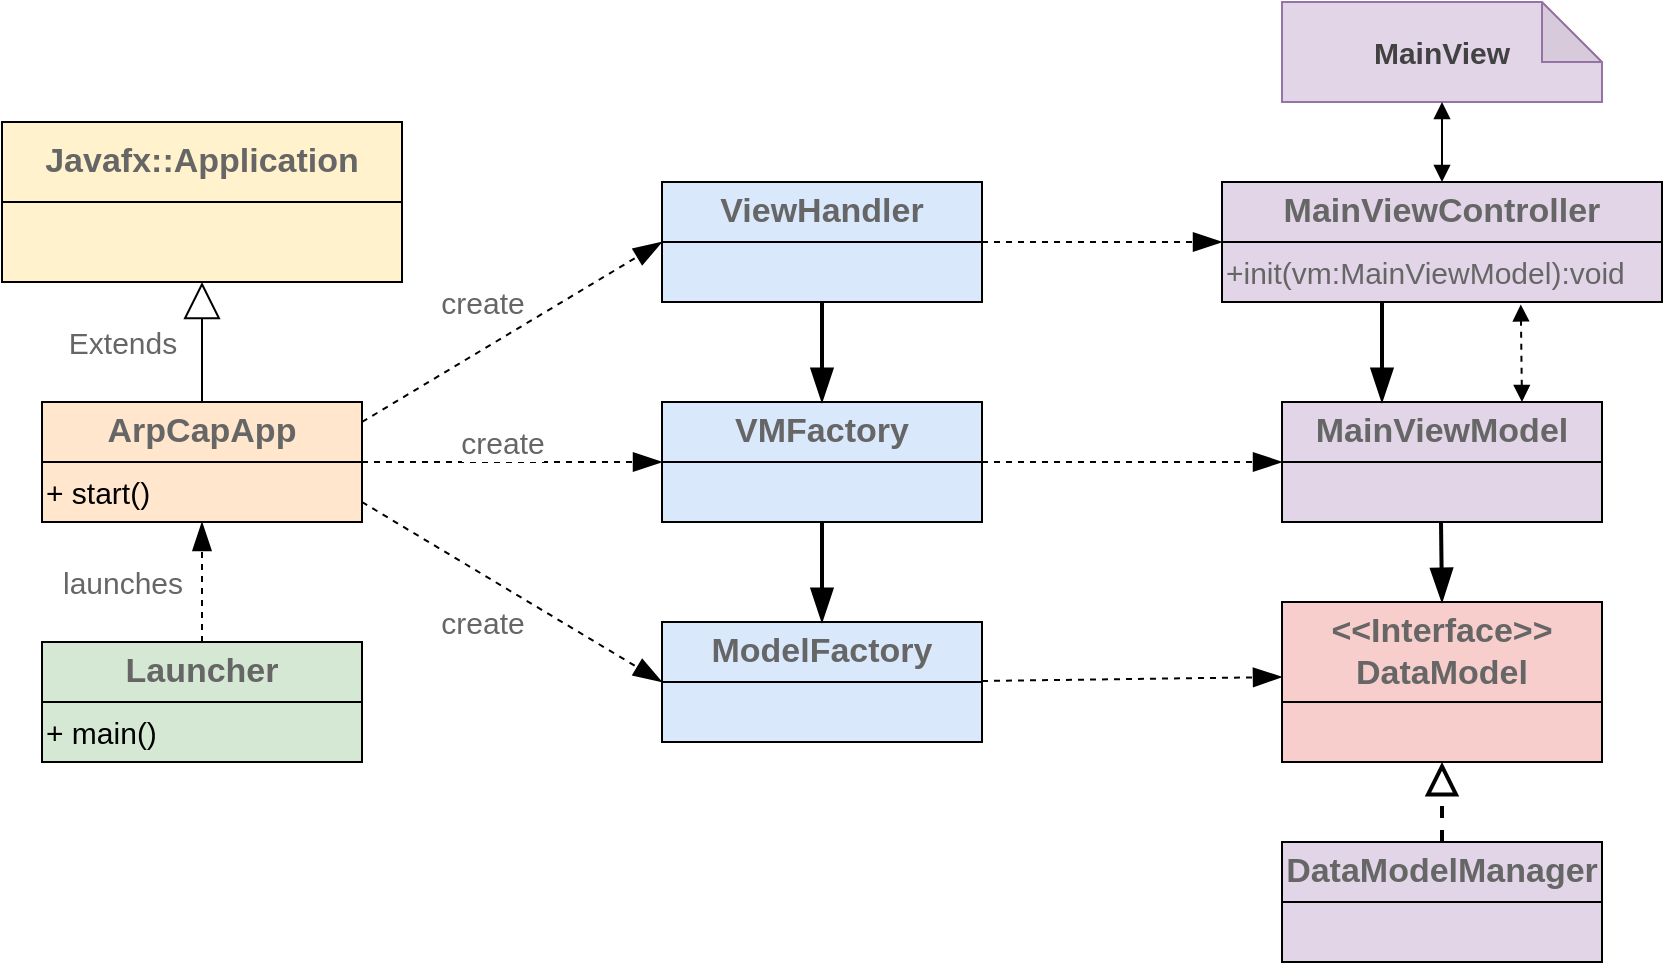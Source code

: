 <mxfile version="14.6.6" type="github">
  <diagram id="1iApkuaFD9m0gxRXavx3" name="Page-1">
    <mxGraphModel dx="1894" dy="1256" grid="1" gridSize="10" guides="1" tooltips="1" connect="1" arrows="1" fold="1" page="1" pageScale="1" pageWidth="1654" pageHeight="2336" math="0" shadow="0">
      <root>
        <mxCell id="0" />
        <mxCell id="1" parent="0" />
        <mxCell id="iZpSTczj3GWh2BJUJCLs-98" value="" style="group;fillColor=#fff2cc;strokeColor=#d6b656;" vertex="1" connectable="0" parent="1">
          <mxGeometry x="360" y="300" width="200" height="80" as="geometry" />
        </mxCell>
        <mxCell id="iZpSTczj3GWh2BJUJCLs-96" value="&lt;span style=&quot;font-size: 17px ; font-weight: 700&quot;&gt;Javafx::Application&lt;/span&gt;" style="rounded=0;whiteSpace=wrap;html=1;shadow=0;dashed=0;fontSize=15;fontColor=#666666;strokeColor=#000000;strokeWidth=1;fillColor=inherit;gradientColor=inherit;" vertex="1" parent="iZpSTczj3GWh2BJUJCLs-98">
          <mxGeometry width="200" height="40" as="geometry" />
        </mxCell>
        <mxCell id="iZpSTczj3GWh2BJUJCLs-97" value="" style="rounded=0;whiteSpace=wrap;html=1;shadow=0;dashed=0;fontSize=15;fontColor=#666666;strokeColor=#000000;strokeWidth=1;fillColor=inherit;gradientColor=inherit;" vertex="1" parent="iZpSTczj3GWh2BJUJCLs-98">
          <mxGeometry y="40" width="200" height="40" as="geometry" />
        </mxCell>
        <mxCell id="iZpSTczj3GWh2BJUJCLs-102" value="" style="group;fillColor=#ffe6cc;strokeColor=#d79b00;" vertex="1" connectable="0" parent="1">
          <mxGeometry x="380" y="440" width="160" height="60" as="geometry" />
        </mxCell>
        <mxCell id="iZpSTczj3GWh2BJUJCLs-100" value="&lt;span style=&quot;font-size: 17px ; font-weight: 700&quot;&gt;ArpCapApp&lt;/span&gt;" style="rounded=0;whiteSpace=wrap;html=1;shadow=0;dashed=0;fontSize=15;fontColor=#666666;strokeColor=#000000;strokeWidth=1;fillColor=inherit;gradientColor=inherit;" vertex="1" parent="iZpSTczj3GWh2BJUJCLs-102">
          <mxGeometry width="160" height="30" as="geometry" />
        </mxCell>
        <mxCell id="iZpSTczj3GWh2BJUJCLs-101" value="&lt;span style=&quot;color: rgb(0 , 0 , 0)&quot;&gt;+ start()&lt;/span&gt;" style="rounded=0;whiteSpace=wrap;html=1;shadow=0;dashed=0;fontSize=15;fontColor=#666666;strokeColor=#000000;strokeWidth=1;fillColor=inherit;gradientColor=inherit;align=left;" vertex="1" parent="iZpSTczj3GWh2BJUJCLs-102">
          <mxGeometry y="30" width="160" height="30" as="geometry" />
        </mxCell>
        <mxCell id="iZpSTczj3GWh2BJUJCLs-107" value="Extends" style="endArrow=block;endSize=16;endFill=0;html=1;fontSize=15;fontColor=#666666;entryX=0.5;entryY=1;entryDx=0;entryDy=0;" edge="1" parent="iZpSTczj3GWh2BJUJCLs-102" target="iZpSTczj3GWh2BJUJCLs-97">
          <mxGeometry y="40" width="160" relative="1" as="geometry">
            <mxPoint x="80" as="sourcePoint" />
            <mxPoint x="240" as="targetPoint" />
            <mxPoint as="offset" />
          </mxGeometry>
        </mxCell>
        <mxCell id="iZpSTczj3GWh2BJUJCLs-103" value="" style="group;fillColor=#d5e8d4;strokeColor=#82b366;" vertex="1" connectable="0" parent="1">
          <mxGeometry x="380" y="560" width="160" height="60" as="geometry" />
        </mxCell>
        <mxCell id="iZpSTczj3GWh2BJUJCLs-104" value="&lt;span style=&quot;font-size: 17px ; font-weight: 700&quot;&gt;Launcher&lt;/span&gt;" style="rounded=0;whiteSpace=wrap;html=1;shadow=0;dashed=0;fontSize=15;fontColor=#666666;strokeColor=#000000;strokeWidth=1;fillColor=inherit;gradientColor=inherit;" vertex="1" parent="iZpSTczj3GWh2BJUJCLs-103">
          <mxGeometry width="160" height="30" as="geometry" />
        </mxCell>
        <mxCell id="iZpSTczj3GWh2BJUJCLs-105" value="&lt;span style=&quot;color: rgb(0 , 0 , 0)&quot;&gt;+ main()&lt;/span&gt;" style="rounded=0;whiteSpace=wrap;html=1;shadow=0;dashed=0;fontSize=15;fontColor=#666666;strokeColor=#000000;strokeWidth=1;fillColor=inherit;gradientColor=inherit;align=left;" vertex="1" parent="iZpSTczj3GWh2BJUJCLs-103">
          <mxGeometry y="30" width="160" height="30" as="geometry" />
        </mxCell>
        <mxCell id="iZpSTczj3GWh2BJUJCLs-94" value="" style="endArrow=blockThin;dashed=1;endFill=1;endSize=12;html=1;fontSize=15;fontColor=#666666;entryX=0.5;entryY=1;entryDx=0;entryDy=0;" edge="1" parent="iZpSTczj3GWh2BJUJCLs-103" target="iZpSTczj3GWh2BJUJCLs-101">
          <mxGeometry width="160" relative="1" as="geometry">
            <mxPoint x="80" as="sourcePoint" />
            <mxPoint x="220" y="10" as="targetPoint" />
          </mxGeometry>
        </mxCell>
        <mxCell id="iZpSTczj3GWh2BJUJCLs-95" value="launches" style="edgeLabel;html=1;align=center;verticalAlign=middle;resizable=0;points=[];fontSize=15;fontColor=#666666;" vertex="1" connectable="0" parent="iZpSTczj3GWh2BJUJCLs-94">
          <mxGeometry x="-0.406" y="-2" relative="1" as="geometry">
            <mxPoint x="-42" y="-12" as="offset" />
          </mxGeometry>
        </mxCell>
        <mxCell id="iZpSTczj3GWh2BJUJCLs-108" value="" style="group;fillColor=#dae8fc;strokeColor=#6c8ebf;" vertex="1" connectable="0" parent="1">
          <mxGeometry x="690" y="330" width="160" height="60" as="geometry" />
        </mxCell>
        <mxCell id="iZpSTczj3GWh2BJUJCLs-109" value="&lt;span style=&quot;font-size: 17px ; font-weight: 700&quot;&gt;ViewHandler&lt;/span&gt;" style="rounded=0;whiteSpace=wrap;html=1;shadow=0;dashed=0;fontSize=15;fontColor=#666666;strokeColor=#000000;strokeWidth=1;fillColor=inherit;gradientColor=inherit;" vertex="1" parent="iZpSTczj3GWh2BJUJCLs-108">
          <mxGeometry width="160" height="30" as="geometry" />
        </mxCell>
        <mxCell id="iZpSTczj3GWh2BJUJCLs-110" value="" style="rounded=0;whiteSpace=wrap;html=1;shadow=0;dashed=0;fontSize=15;fontColor=#666666;strokeColor=#000000;strokeWidth=1;fillColor=inherit;gradientColor=inherit;align=left;" vertex="1" parent="iZpSTczj3GWh2BJUJCLs-108">
          <mxGeometry y="30" width="160" height="30" as="geometry" />
        </mxCell>
        <mxCell id="iZpSTczj3GWh2BJUJCLs-115" value="" style="group;fillColor=#dae8fc;strokeColor=#6c8ebf;" vertex="1" connectable="0" parent="1">
          <mxGeometry x="690" y="440" width="160" height="60" as="geometry" />
        </mxCell>
        <mxCell id="iZpSTczj3GWh2BJUJCLs-116" value="&lt;span style=&quot;font-size: 17px ; font-weight: 700&quot;&gt;VMFactory&lt;/span&gt;" style="rounded=0;whiteSpace=wrap;html=1;shadow=0;dashed=0;fontSize=15;fontColor=#666666;strokeColor=#000000;strokeWidth=1;fillColor=inherit;gradientColor=inherit;" vertex="1" parent="iZpSTczj3GWh2BJUJCLs-115">
          <mxGeometry width="160" height="30" as="geometry" />
        </mxCell>
        <mxCell id="iZpSTczj3GWh2BJUJCLs-117" value="" style="rounded=0;whiteSpace=wrap;html=1;shadow=0;dashed=0;fontSize=15;fontColor=#666666;strokeColor=#000000;strokeWidth=1;fillColor=inherit;gradientColor=inherit;align=left;" vertex="1" parent="iZpSTczj3GWh2BJUJCLs-115">
          <mxGeometry y="30" width="160" height="30" as="geometry" />
        </mxCell>
        <mxCell id="iZpSTczj3GWh2BJUJCLs-118" value="" style="group;fillColor=#dae8fc;strokeColor=#6c8ebf;" vertex="1" connectable="0" parent="1">
          <mxGeometry x="690" y="550" width="160" height="60" as="geometry" />
        </mxCell>
        <mxCell id="iZpSTczj3GWh2BJUJCLs-119" value="&lt;span style=&quot;font-size: 17px ; font-weight: 700&quot;&gt;ModelFactory&lt;/span&gt;" style="rounded=0;whiteSpace=wrap;html=1;shadow=0;dashed=0;fontSize=15;fontColor=#666666;strokeColor=#000000;strokeWidth=1;fillColor=inherit;gradientColor=inherit;" vertex="1" parent="iZpSTczj3GWh2BJUJCLs-118">
          <mxGeometry width="160" height="30" as="geometry" />
        </mxCell>
        <mxCell id="iZpSTczj3GWh2BJUJCLs-120" value="" style="rounded=0;whiteSpace=wrap;html=1;shadow=0;dashed=0;fontSize=15;fontColor=#666666;strokeColor=#000000;strokeWidth=1;fillColor=inherit;gradientColor=inherit;align=left;" vertex="1" parent="iZpSTczj3GWh2BJUJCLs-118">
          <mxGeometry y="30" width="160" height="30" as="geometry" />
        </mxCell>
        <mxCell id="iZpSTczj3GWh2BJUJCLs-121" value="create" style="endArrow=blockThin;endSize=12;dashed=1;html=1;fontSize=15;fontColor=#666666;entryX=0;entryY=0;entryDx=0;entryDy=0;endFill=1;" edge="1" parent="1" target="iZpSTczj3GWh2BJUJCLs-110">
          <mxGeometry x="-0.059" y="21" width="160" relative="1" as="geometry">
            <mxPoint x="540" y="450" as="sourcePoint" />
            <mxPoint x="700" y="450" as="targetPoint" />
            <mxPoint as="offset" />
          </mxGeometry>
        </mxCell>
        <mxCell id="iZpSTczj3GWh2BJUJCLs-122" value="create" style="endArrow=blockThin;endSize=12;dashed=1;html=1;fontSize=15;fontColor=#666666;endFill=1;" edge="1" parent="1">
          <mxGeometry x="-0.067" y="10" width="160" relative="1" as="geometry">
            <mxPoint x="540" y="470" as="sourcePoint" />
            <mxPoint x="690" y="470" as="targetPoint" />
            <mxPoint as="offset" />
          </mxGeometry>
        </mxCell>
        <mxCell id="iZpSTczj3GWh2BJUJCLs-123" value="create" style="endArrow=blockThin;endSize=12;dashed=1;html=1;fontSize=15;fontColor=#666666;entryX=0;entryY=1;entryDx=0;entryDy=0;endFill=1;" edge="1" parent="1" target="iZpSTczj3GWh2BJUJCLs-119">
          <mxGeometry x="-0.059" y="-21" width="160" relative="1" as="geometry">
            <mxPoint x="540" y="490" as="sourcePoint" />
            <mxPoint x="700" y="490" as="targetPoint" />
            <mxPoint as="offset" />
          </mxGeometry>
        </mxCell>
        <mxCell id="iZpSTczj3GWh2BJUJCLs-124" value="&lt;b&gt;&lt;font color=&quot;#424242&quot;&gt;MainView&lt;/font&gt;&lt;/b&gt;" style="shape=note;whiteSpace=wrap;html=1;backgroundOutline=1;darkOpacity=0.05;shadow=0;dashed=0;fontSize=15;strokeColor=#9673a6;strokeWidth=1;fillColor=#e1d5e7;" vertex="1" parent="1">
          <mxGeometry x="1000" y="240" width="160" height="50" as="geometry" />
        </mxCell>
        <mxCell id="iZpSTczj3GWh2BJUJCLs-125" value="" style="group;fillColor=#e1d5e7;strokeColor=#9673a6;" vertex="1" connectable="0" parent="1">
          <mxGeometry x="970" y="330" width="220" height="60" as="geometry" />
        </mxCell>
        <mxCell id="iZpSTczj3GWh2BJUJCLs-126" value="&lt;span style=&quot;font-size: 17px ; font-weight: 700&quot;&gt;MainViewController&lt;/span&gt;" style="rounded=0;whiteSpace=wrap;html=1;shadow=0;dashed=0;fontSize=15;fontColor=#666666;strokeColor=#000000;strokeWidth=1;fillColor=inherit;gradientColor=inherit;" vertex="1" parent="iZpSTczj3GWh2BJUJCLs-125">
          <mxGeometry width="220" height="30" as="geometry" />
        </mxCell>
        <mxCell id="iZpSTczj3GWh2BJUJCLs-127" value="+init(vm:MainViewModel):void" style="rounded=0;whiteSpace=wrap;html=1;shadow=0;dashed=0;fontSize=15;fontColor=#666666;strokeColor=#000000;strokeWidth=1;fillColor=inherit;gradientColor=inherit;align=left;" vertex="1" parent="iZpSTczj3GWh2BJUJCLs-125">
          <mxGeometry y="30" width="220" height="30" as="geometry" />
        </mxCell>
        <mxCell id="iZpSTczj3GWh2BJUJCLs-128" value="" style="group;fillColor=#e1d5e7;strokeColor=#9673a6;" vertex="1" connectable="0" parent="1">
          <mxGeometry x="1000" y="440" width="160" height="60" as="geometry" />
        </mxCell>
        <mxCell id="iZpSTczj3GWh2BJUJCLs-129" value="&lt;span style=&quot;font-size: 17px ; font-weight: 700&quot;&gt;MainViewModel&lt;/span&gt;" style="rounded=0;whiteSpace=wrap;html=1;shadow=0;dashed=0;fontSize=15;fontColor=#666666;strokeColor=#000000;strokeWidth=1;fillColor=inherit;gradientColor=inherit;" vertex="1" parent="iZpSTczj3GWh2BJUJCLs-128">
          <mxGeometry width="160" height="30" as="geometry" />
        </mxCell>
        <mxCell id="iZpSTczj3GWh2BJUJCLs-130" value="" style="rounded=0;whiteSpace=wrap;html=1;shadow=0;dashed=0;fontSize=15;fontColor=#666666;strokeColor=#000000;strokeWidth=1;fillColor=inherit;gradientColor=inherit;align=left;" vertex="1" parent="iZpSTczj3GWh2BJUJCLs-128">
          <mxGeometry y="30" width="160" height="30" as="geometry" />
        </mxCell>
        <mxCell id="iZpSTczj3GWh2BJUJCLs-137" value="" style="group;fillColor=#f8cecc;strokeColor=#b85450;" vertex="1" connectable="0" parent="1">
          <mxGeometry x="1000" y="540" width="160" height="80" as="geometry" />
        </mxCell>
        <mxCell id="iZpSTczj3GWh2BJUJCLs-132" value="&lt;span style=&quot;font-size: 17px&quot;&gt;&lt;b&gt;&amp;lt;&amp;lt;Interface&amp;gt;&amp;gt;&lt;br&gt;DataModel&lt;br&gt;&lt;/b&gt;&lt;/span&gt;" style="rounded=0;whiteSpace=wrap;html=1;shadow=0;dashed=0;fontSize=15;fontColor=#666666;strokeColor=#000000;strokeWidth=1;fillColor=inherit;gradientColor=inherit;" vertex="1" parent="iZpSTczj3GWh2BJUJCLs-137">
          <mxGeometry width="160" height="50" as="geometry" />
        </mxCell>
        <mxCell id="iZpSTczj3GWh2BJUJCLs-133" value="" style="rounded=0;whiteSpace=wrap;html=1;shadow=0;dashed=0;fontSize=15;fontColor=#666666;strokeColor=#000000;strokeWidth=1;fillColor=inherit;gradientColor=inherit;align=left;" vertex="1" parent="iZpSTczj3GWh2BJUJCLs-137">
          <mxGeometry y="50" width="160" height="30" as="geometry" />
        </mxCell>
        <mxCell id="iZpSTczj3GWh2BJUJCLs-138" value="" style="group;fillColor=#e1d5e7;strokeColor=#9673a6;" vertex="1" connectable="0" parent="1">
          <mxGeometry x="1000" y="660" width="160" height="60" as="geometry" />
        </mxCell>
        <mxCell id="iZpSTczj3GWh2BJUJCLs-139" value="&lt;span style=&quot;font-size: 17px ; font-weight: 700&quot;&gt;DataModelManager&lt;/span&gt;" style="rounded=0;whiteSpace=wrap;html=1;shadow=0;dashed=0;fontSize=15;fontColor=#666666;strokeColor=#000000;strokeWidth=1;fillColor=inherit;gradientColor=inherit;" vertex="1" parent="iZpSTczj3GWh2BJUJCLs-138">
          <mxGeometry width="160" height="30" as="geometry" />
        </mxCell>
        <mxCell id="iZpSTczj3GWh2BJUJCLs-140" value="" style="rounded=0;whiteSpace=wrap;html=1;shadow=0;dashed=0;fontSize=15;fontColor=#666666;strokeColor=#000000;strokeWidth=1;fillColor=inherit;gradientColor=inherit;align=left;" vertex="1" parent="iZpSTczj3GWh2BJUJCLs-138">
          <mxGeometry y="30" width="160" height="30" as="geometry" />
        </mxCell>
        <mxCell id="iZpSTczj3GWh2BJUJCLs-153" value="" style="endArrow=block;dashed=1;endFill=0;endSize=12;html=1;shadow=0;fontSize=15;fontColor=#666666;strokeWidth=2;entryX=0.5;entryY=1;entryDx=0;entryDy=0;" edge="1" parent="iZpSTczj3GWh2BJUJCLs-138" target="iZpSTczj3GWh2BJUJCLs-133">
          <mxGeometry width="160" relative="1" as="geometry">
            <mxPoint x="80" as="sourcePoint" />
            <mxPoint x="240" as="targetPoint" />
          </mxGeometry>
        </mxCell>
        <mxCell id="iZpSTczj3GWh2BJUJCLs-143" value="" style="endArrow=blockThin;endSize=12;dashed=1;html=1;shadow=0;fontSize=15;fontColor=#666666;endFill=1;" edge="1" parent="1">
          <mxGeometry width="160" relative="1" as="geometry">
            <mxPoint x="850" y="360" as="sourcePoint" />
            <mxPoint x="970" y="360" as="targetPoint" />
          </mxGeometry>
        </mxCell>
        <mxCell id="iZpSTczj3GWh2BJUJCLs-144" value="" style="endArrow=blockThin;endSize=12;dashed=1;html=1;shadow=0;fontSize=15;fontColor=#666666;entryX=0;entryY=1;entryDx=0;entryDy=0;exitX=1;exitY=0;exitDx=0;exitDy=0;endFill=1;" edge="1" parent="1" source="iZpSTczj3GWh2BJUJCLs-117" target="iZpSTczj3GWh2BJUJCLs-129">
          <mxGeometry width="160" relative="1" as="geometry">
            <mxPoint x="860" y="469.5" as="sourcePoint" />
            <mxPoint x="980" y="469.5" as="targetPoint" />
          </mxGeometry>
        </mxCell>
        <mxCell id="iZpSTczj3GWh2BJUJCLs-145" value="" style="endArrow=blockThin;endSize=12;dashed=1;html=1;shadow=0;fontSize=15;fontColor=#666666;entryX=0;entryY=0.75;entryDx=0;entryDy=0;endFill=1;" edge="1" parent="1" target="iZpSTczj3GWh2BJUJCLs-132">
          <mxGeometry width="160" relative="1" as="geometry">
            <mxPoint x="850" y="579.5" as="sourcePoint" />
            <mxPoint x="970" y="579.5" as="targetPoint" />
          </mxGeometry>
        </mxCell>
        <mxCell id="iZpSTczj3GWh2BJUJCLs-147" value="" style="endArrow=block;startArrow=block;endFill=1;startFill=1;html=1;shadow=0;fontSize=15;fontColor=#666666;entryX=0.5;entryY=1;entryDx=0;entryDy=0;entryPerimeter=0;exitX=0.5;exitY=0;exitDx=0;exitDy=0;" edge="1" parent="1" source="iZpSTczj3GWh2BJUJCLs-126" target="iZpSTczj3GWh2BJUJCLs-124">
          <mxGeometry width="160" relative="1" as="geometry">
            <mxPoint x="1070" y="330" as="sourcePoint" />
            <mxPoint x="1230" y="330" as="targetPoint" />
          </mxGeometry>
        </mxCell>
        <mxCell id="iZpSTczj3GWh2BJUJCLs-148" value="" style="endArrow=block;startArrow=block;endFill=1;startFill=1;html=1;shadow=0;fontSize=15;fontColor=#666666;exitX=0.75;exitY=0;exitDx=0;exitDy=0;entryX=0.679;entryY=1.04;entryDx=0;entryDy=0;entryPerimeter=0;dashed=1;" edge="1" parent="1" source="iZpSTczj3GWh2BJUJCLs-129" target="iZpSTczj3GWh2BJUJCLs-127">
          <mxGeometry width="160" relative="1" as="geometry">
            <mxPoint x="1090" y="340" as="sourcePoint" />
            <mxPoint x="1280" y="480" as="targetPoint" />
          </mxGeometry>
        </mxCell>
        <mxCell id="iZpSTczj3GWh2BJUJCLs-149" value="" style="endArrow=blockThin;endFill=1;endSize=12;html=1;shadow=0;fontSize=15;fontColor=#666666;strokeWidth=2;startArrow=none;startFill=0;" edge="1" parent="1" target="iZpSTczj3GWh2BJUJCLs-116">
          <mxGeometry width="160" relative="1" as="geometry">
            <mxPoint x="770" y="390" as="sourcePoint" />
            <mxPoint x="930" y="390" as="targetPoint" />
          </mxGeometry>
        </mxCell>
        <mxCell id="iZpSTczj3GWh2BJUJCLs-150" value="" style="endArrow=blockThin;endFill=1;endSize=12;html=1;shadow=0;fontSize=15;fontColor=#666666;strokeWidth=2;startArrow=none;startFill=0;exitX=0.5;exitY=1;exitDx=0;exitDy=0;entryX=0.5;entryY=0;entryDx=0;entryDy=0;" edge="1" parent="1" source="iZpSTczj3GWh2BJUJCLs-117" target="iZpSTczj3GWh2BJUJCLs-119">
          <mxGeometry width="160" relative="1" as="geometry">
            <mxPoint x="780" y="400" as="sourcePoint" />
            <mxPoint x="780" y="450" as="targetPoint" />
          </mxGeometry>
        </mxCell>
        <mxCell id="iZpSTczj3GWh2BJUJCLs-151" value="" style="endArrow=blockThin;endFill=1;endSize=12;html=1;shadow=0;fontSize=15;fontColor=#666666;strokeWidth=2;startArrow=none;startFill=0;" edge="1" parent="1">
          <mxGeometry width="160" relative="1" as="geometry">
            <mxPoint x="1050" y="390" as="sourcePoint" />
            <mxPoint x="1050" y="440" as="targetPoint" />
          </mxGeometry>
        </mxCell>
        <mxCell id="iZpSTczj3GWh2BJUJCLs-152" value="" style="endArrow=blockThin;endFill=1;endSize=12;html=1;shadow=0;fontSize=15;fontColor=#666666;strokeWidth=2;startArrow=none;startFill=0;" edge="1" parent="1">
          <mxGeometry width="160" relative="1" as="geometry">
            <mxPoint x="1079.5" y="500" as="sourcePoint" />
            <mxPoint x="1080" y="540" as="targetPoint" />
          </mxGeometry>
        </mxCell>
      </root>
    </mxGraphModel>
  </diagram>
</mxfile>
